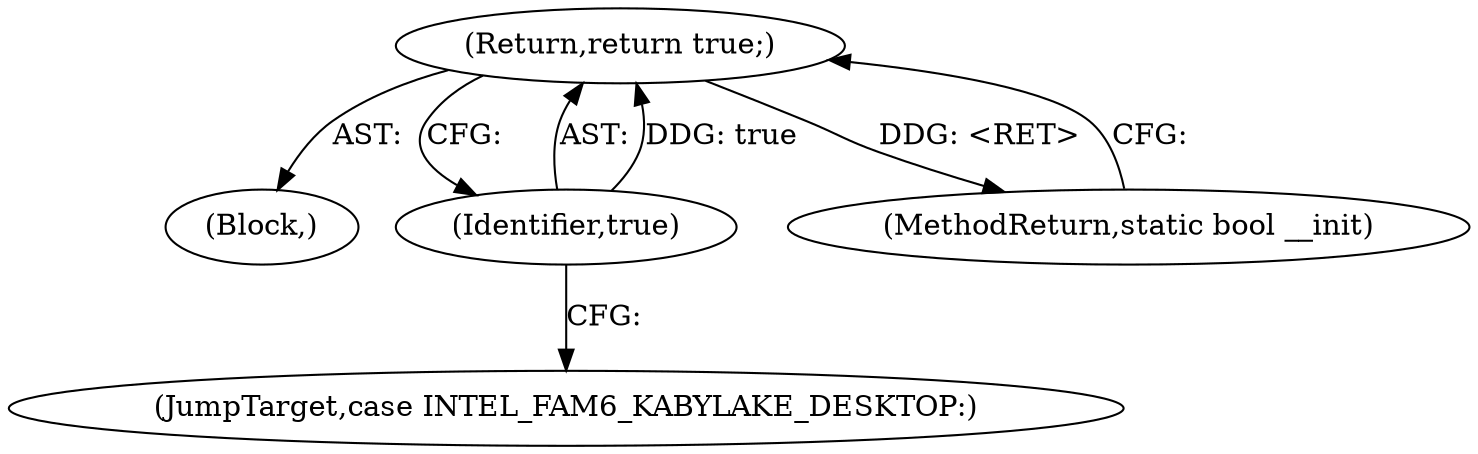 digraph "1_linux_fdf82a7856b32d905c39afc85e34364491e46346@del" {
"1000126" [label="(Return,return true;)"];
"1000127" [label="(Identifier,true)"];
"1000120" [label="(Block,)"];
"1000125" [label="(JumpTarget,case INTEL_FAM6_KABYLAKE_DESKTOP:)"];
"1000127" [label="(Identifier,true)"];
"1000126" [label="(Return,return true;)"];
"1000130" [label="(MethodReturn,static bool __init)"];
"1000126" -> "1000120"  [label="AST: "];
"1000126" -> "1000127"  [label="CFG: "];
"1000127" -> "1000126"  [label="AST: "];
"1000130" -> "1000126"  [label="CFG: "];
"1000126" -> "1000130"  [label="DDG: <RET>"];
"1000127" -> "1000126"  [label="DDG: true"];
"1000127" -> "1000125"  [label="CFG: "];
}

